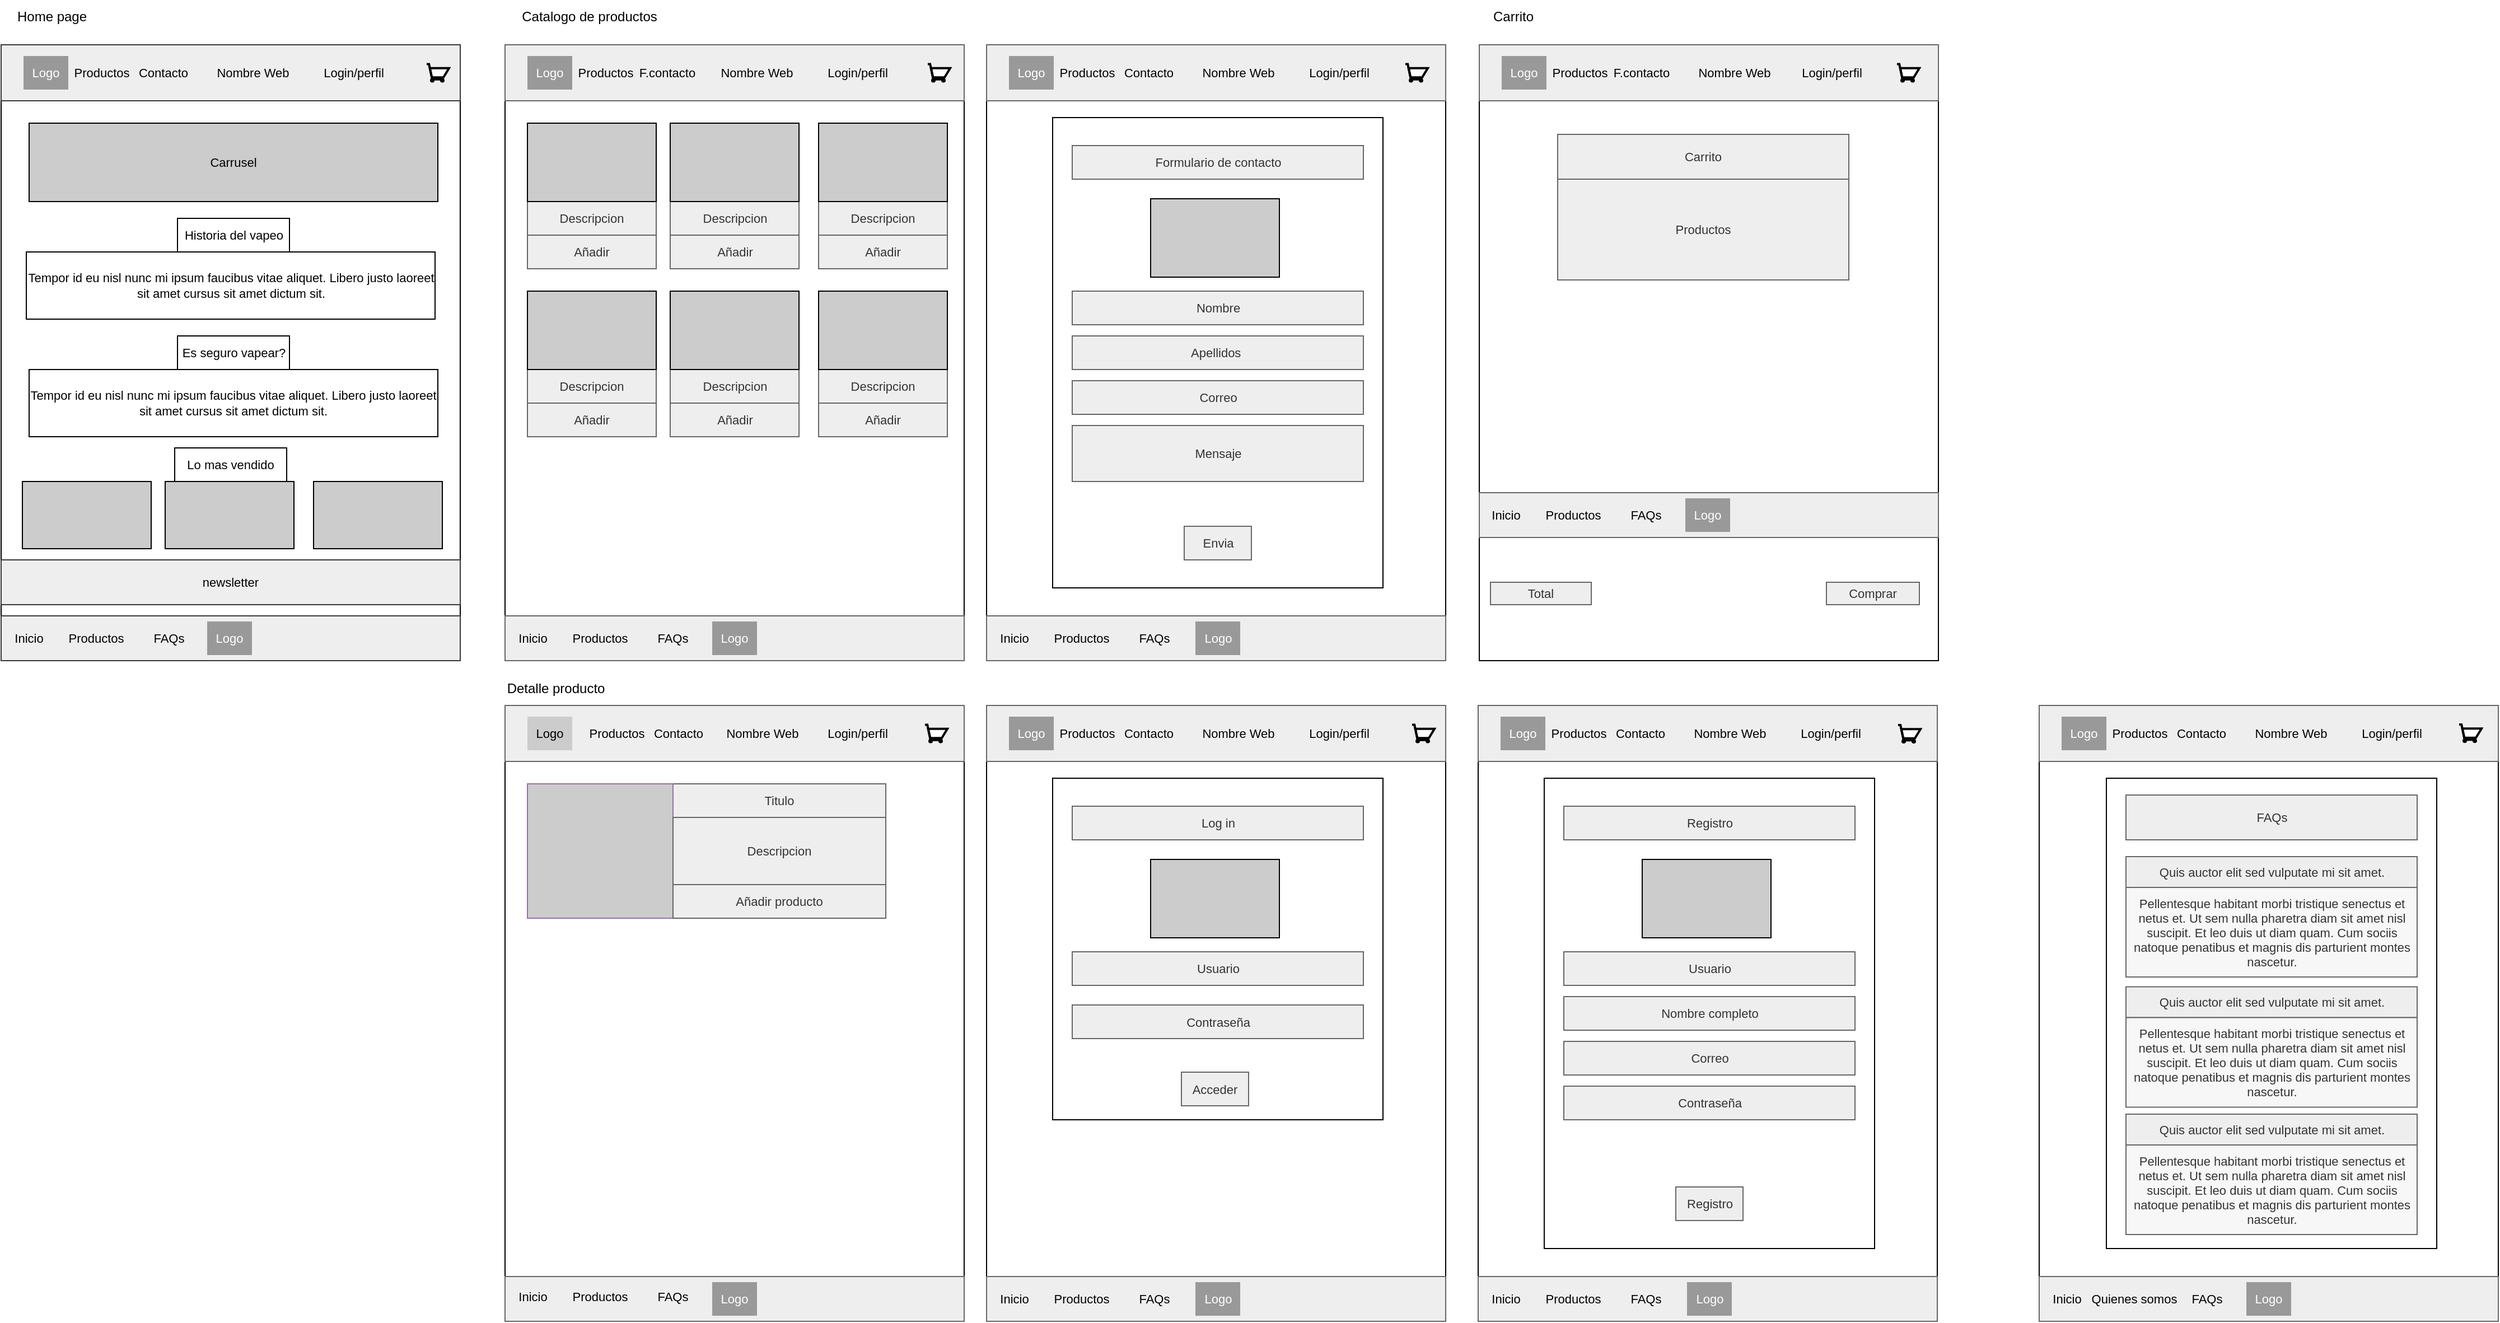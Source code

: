 <mxfile version="15.8.4" type="device"><diagram id="sOap7-CAA7cFlgT-Kfed" name="Página-1"><mxGraphModel dx="868" dy="593" grid="1" gridSize="10" guides="1" tooltips="1" connect="1" arrows="1" fold="1" page="1" pageScale="1" pageWidth="827" pageHeight="1169" math="0" shadow="0"><root><mxCell id="0"/><mxCell id="1" parent="0"/><mxCell id="48vfc-zhexzC5n2cMYfq-22" value="" style="rounded=0;whiteSpace=wrap;html=1;movable=0;resizable=0;rotatable=0;deletable=0;editable=0;connectable=0;" parent="1" vertex="1"><mxGeometry x="40" y="240" width="410" height="550" as="geometry"/></mxCell><mxCell id="48vfc-zhexzC5n2cMYfq-23" value="" style="rounded=0;whiteSpace=wrap;html=1;movable=1;resizable=1;rotatable=1;deletable=1;editable=1;connectable=1;fillColor=#eeeeee;strokeColor=#36393d;" parent="1" vertex="1"><mxGeometry x="40" y="240" width="410" height="50" as="geometry"/></mxCell><mxCell id="48vfc-zhexzC5n2cMYfq-24" value="" style="rounded=0;whiteSpace=wrap;html=1;movable=1;resizable=1;rotatable=1;deletable=1;editable=1;connectable=1;fillColor=#eeeeee;strokeColor=#36393d;" parent="1" vertex="1"><mxGeometry x="40" y="750" width="410" height="40" as="geometry"/></mxCell><mxCell id="48vfc-zhexzC5n2cMYfq-25" value="Logo" style="text;html=1;strokeColor=none;fillColor=#999999;align=center;verticalAlign=middle;whiteSpace=wrap;rounded=0;fontSize=11;movable=1;resizable=1;rotatable=1;deletable=1;editable=1;connectable=1;fillStyle=auto;fontColor=#FFFFFF;" parent="1" vertex="1"><mxGeometry x="60" y="250" width="40" height="30" as="geometry"/></mxCell><mxCell id="48vfc-zhexzC5n2cMYfq-27" value="Login/perfil" style="text;html=1;strokeColor=none;fillColor=none;align=center;verticalAlign=middle;whiteSpace=wrap;rounded=0;fontSize=11;movable=1;resizable=1;rotatable=1;deletable=1;editable=1;connectable=1;" parent="1" vertex="1"><mxGeometry x="320" y="255" width="70" height="20" as="geometry"/></mxCell><mxCell id="48vfc-zhexzC5n2cMYfq-28" value="Productos" style="text;html=1;strokeColor=none;fillColor=none;align=center;verticalAlign=middle;whiteSpace=wrap;rounded=0;fontSize=11;movable=1;resizable=1;rotatable=1;deletable=1;editable=1;connectable=1;" parent="1" vertex="1"><mxGeometry x="100" y="250" width="60" height="30" as="geometry"/></mxCell><mxCell id="48vfc-zhexzC5n2cMYfq-29" value="Inicio" style="text;html=1;strokeColor=none;fillColor=none;align=center;verticalAlign=middle;whiteSpace=wrap;rounded=0;fontSize=11;movable=1;resizable=1;rotatable=1;deletable=1;editable=1;connectable=1;" parent="1" vertex="1"><mxGeometry x="50" y="755" width="30" height="30" as="geometry"/></mxCell><mxCell id="48vfc-zhexzC5n2cMYfq-31" value="Contacto" style="text;html=1;strokeColor=none;fillColor=none;align=center;verticalAlign=middle;whiteSpace=wrap;rounded=0;fontSize=11;movable=1;resizable=1;rotatable=1;deletable=1;editable=1;connectable=1;" parent="1" vertex="1"><mxGeometry x="130" y="250" width="110" height="30" as="geometry"/></mxCell><mxCell id="48vfc-zhexzC5n2cMYfq-34" value="Carrusel " style="rounded=0;whiteSpace=wrap;html=1;fontSize=11;movable=1;resizable=1;rotatable=1;deletable=1;editable=1;connectable=1;fillStyle=auto;fillColor=#CCCCCC;gradientColor=none;strokeColor=default;" parent="1" vertex="1"><mxGeometry x="65" y="310" width="365" height="70" as="geometry"/></mxCell><mxCell id="48vfc-zhexzC5n2cMYfq-35" value="Historia del vapeo" style="rounded=0;whiteSpace=wrap;html=1;fontSize=11;movable=1;resizable=1;rotatable=1;deletable=1;editable=1;connectable=1;" parent="1" vertex="1"><mxGeometry x="197.5" y="395" width="100" height="30" as="geometry"/></mxCell><mxCell id="48vfc-zhexzC5n2cMYfq-36" value="Tempor id eu nisl nunc mi ipsum faucibus vitae aliquet. Libero justo laoreet sit amet cursus sit amet dictum sit." style="rounded=0;whiteSpace=wrap;html=1;fontSize=11;movable=1;resizable=1;rotatable=1;deletable=1;editable=1;connectable=1;fillStyle=auto;" parent="1" vertex="1"><mxGeometry x="62.5" y="425" width="365" height="60" as="geometry"/></mxCell><mxCell id="48vfc-zhexzC5n2cMYfq-37" value="newsletter" style="rounded=0;whiteSpace=wrap;html=1;fontSize=11;movable=1;resizable=1;rotatable=1;deletable=1;editable=1;connectable=1;fillColor=#eeeeee;strokeColor=#36393d;" parent="1" vertex="1"><mxGeometry x="40" y="700" width="410" height="40" as="geometry"/></mxCell><mxCell id="48vfc-zhexzC5n2cMYfq-40" value="" style="rounded=0;whiteSpace=wrap;html=1;movable=1;resizable=1;rotatable=1;deletable=1;editable=1;connectable=1;" parent="1" vertex="1"><mxGeometry x="490" y="240" width="410" height="550" as="geometry"/></mxCell><mxCell id="48vfc-zhexzC5n2cMYfq-41" value="" style="rounded=0;whiteSpace=wrap;html=1;movable=1;resizable=1;rotatable=1;deletable=1;editable=1;connectable=1;fillColor=#EEEEEE;fontColor=#333333;strokeColor=#666666;" parent="1" vertex="1"><mxGeometry x="490" y="240" width="410" height="50" as="geometry"/></mxCell><mxCell id="48vfc-zhexzC5n2cMYfq-42" value="" style="rounded=0;whiteSpace=wrap;html=1;movable=1;resizable=1;rotatable=1;deletable=1;editable=1;connectable=1;fillColor=#EEEEEE;fontColor=#333333;strokeColor=#666666;" parent="1" vertex="1"><mxGeometry x="490" y="750" width="410" height="40" as="geometry"/></mxCell><mxCell id="48vfc-zhexzC5n2cMYfq-45" value="Login/perfil" style="text;html=1;strokeColor=none;fillColor=none;align=center;verticalAlign=middle;whiteSpace=wrap;rounded=0;fontSize=11;movable=1;resizable=1;rotatable=1;deletable=1;editable=1;connectable=1;" parent="1" vertex="1"><mxGeometry x="770" y="255" width="70" height="20" as="geometry"/></mxCell><mxCell id="48vfc-zhexzC5n2cMYfq-46" value="Productos" style="text;html=1;strokeColor=none;fillColor=none;align=center;verticalAlign=middle;whiteSpace=wrap;rounded=0;fontSize=11;movable=1;resizable=1;rotatable=1;deletable=1;editable=1;connectable=1;" parent="1" vertex="1"><mxGeometry x="550" y="250" width="60" height="30" as="geometry"/></mxCell><mxCell id="48vfc-zhexzC5n2cMYfq-49" value="F.contacto" style="text;html=1;strokeColor=none;fillColor=none;align=center;verticalAlign=middle;whiteSpace=wrap;rounded=0;fontSize=11;movable=1;resizable=1;rotatable=1;deletable=1;editable=1;connectable=1;" parent="1" vertex="1"><mxGeometry x="580" y="250" width="110" height="30" as="geometry"/></mxCell><mxCell id="48vfc-zhexzC5n2cMYfq-54" value="Descripcion" style="rounded=0;whiteSpace=wrap;html=1;fontSize=11;movable=1;resizable=1;rotatable=1;deletable=1;editable=1;connectable=1;fillColor=#EEEEEE;strokeColor=#666666;fontColor=#333333;" parent="1" vertex="1"><mxGeometry x="510" y="380" width="115" height="30" as="geometry"/></mxCell><mxCell id="48vfc-zhexzC5n2cMYfq-57" value="" style="rounded=0;whiteSpace=wrap;html=1;fontSize=11;movable=1;resizable=1;rotatable=1;deletable=1;editable=1;connectable=1;fillStyle=auto;fillColor=#CCCCCC;" parent="1" vertex="1"><mxGeometry x="510" y="310" width="115" height="70" as="geometry"/></mxCell><mxCell id="48vfc-zhexzC5n2cMYfq-58" value="Añadir" style="rounded=0;whiteSpace=wrap;html=1;fontSize=11;movable=1;resizable=1;rotatable=1;deletable=1;editable=1;connectable=1;fillColor=#EEEEEE;fontColor=#333333;strokeColor=#666666;" parent="1" vertex="1"><mxGeometry x="510" y="410" width="115" height="30" as="geometry"/></mxCell><mxCell id="48vfc-zhexzC5n2cMYfq-59" value="Descripcion" style="rounded=0;whiteSpace=wrap;html=1;fontSize=11;movable=1;resizable=1;rotatable=1;deletable=1;editable=1;connectable=1;fillColor=#EEEEEE;fontColor=#333333;strokeColor=#666666;" parent="1" vertex="1"><mxGeometry x="637.5" y="380" width="115" height="30" as="geometry"/></mxCell><mxCell id="48vfc-zhexzC5n2cMYfq-60" value="" style="rounded=0;whiteSpace=wrap;html=1;fontSize=11;movable=1;resizable=1;rotatable=1;deletable=1;editable=1;connectable=1;fillColor=#CCCCCC;fillStyle=auto;" parent="1" vertex="1"><mxGeometry x="637.5" y="310" width="115" height="70" as="geometry"/></mxCell><mxCell id="48vfc-zhexzC5n2cMYfq-61" value="Añadir" style="rounded=0;whiteSpace=wrap;html=1;fontSize=11;movable=1;resizable=1;rotatable=1;deletable=1;editable=1;connectable=1;fillColor=#EEEEEE;fontColor=#333333;strokeColor=#666666;" parent="1" vertex="1"><mxGeometry x="637.5" y="410" width="115" height="30" as="geometry"/></mxCell><mxCell id="48vfc-zhexzC5n2cMYfq-62" value="Descripcion" style="rounded=0;whiteSpace=wrap;html=1;fontSize=11;movable=1;resizable=1;rotatable=1;deletable=1;editable=1;connectable=1;fillColor=#EEEEEE;fontColor=#333333;strokeColor=#666666;" parent="1" vertex="1"><mxGeometry x="770" y="380" width="115" height="30" as="geometry"/></mxCell><mxCell id="48vfc-zhexzC5n2cMYfq-63" value="" style="rounded=0;whiteSpace=wrap;html=1;fontSize=11;movable=1;resizable=1;rotatable=1;deletable=1;editable=1;connectable=1;fillStyle=auto;fillColor=#CCCCCC;" parent="1" vertex="1"><mxGeometry x="770" y="310" width="115" height="70" as="geometry"/></mxCell><mxCell id="48vfc-zhexzC5n2cMYfq-64" value="Añadir" style="rounded=0;whiteSpace=wrap;html=1;fontSize=11;movable=1;resizable=1;rotatable=1;deletable=1;editable=1;connectable=1;fillColor=#EEEEEE;fontColor=#333333;strokeColor=#666666;" parent="1" vertex="1"><mxGeometry x="770" y="410" width="115" height="30" as="geometry"/></mxCell><mxCell id="48vfc-zhexzC5n2cMYfq-65" value="Descripcion" style="rounded=0;whiteSpace=wrap;html=1;fontSize=11;movable=1;resizable=1;rotatable=1;deletable=1;editable=1;connectable=1;fillColor=#EEEEEE;fontColor=#333333;strokeColor=#666666;" parent="1" vertex="1"><mxGeometry x="510" y="530" width="115" height="30" as="geometry"/></mxCell><mxCell id="48vfc-zhexzC5n2cMYfq-66" value="" style="rounded=0;whiteSpace=wrap;html=1;fontSize=11;movable=1;resizable=1;rotatable=1;deletable=1;editable=1;connectable=1;fillStyle=auto;fillColor=#CCCCCC;" parent="1" vertex="1"><mxGeometry x="510" y="460" width="115" height="70" as="geometry"/></mxCell><mxCell id="48vfc-zhexzC5n2cMYfq-67" value="Añadir" style="rounded=0;whiteSpace=wrap;html=1;fontSize=11;movable=1;resizable=1;rotatable=1;deletable=1;editable=1;connectable=1;fillColor=#EEEEEE;fontColor=#333333;strokeColor=#666666;" parent="1" vertex="1"><mxGeometry x="510" y="560" width="115" height="30" as="geometry"/></mxCell><mxCell id="48vfc-zhexzC5n2cMYfq-68" value="Descripcion" style="rounded=0;whiteSpace=wrap;html=1;fontSize=11;movable=1;resizable=1;rotatable=1;deletable=1;editable=1;connectable=1;fillColor=#EEEEEE;fontColor=#333333;strokeColor=#666666;" parent="1" vertex="1"><mxGeometry x="637.5" y="530" width="115" height="30" as="geometry"/></mxCell><mxCell id="48vfc-zhexzC5n2cMYfq-69" value="" style="rounded=0;whiteSpace=wrap;html=1;fontSize=11;movable=1;resizable=1;rotatable=1;deletable=1;editable=1;connectable=1;fillStyle=auto;fillColor=#CCCCCC;" parent="1" vertex="1"><mxGeometry x="637.5" y="460" width="115" height="70" as="geometry"/></mxCell><mxCell id="48vfc-zhexzC5n2cMYfq-70" value="Añadir" style="rounded=0;whiteSpace=wrap;html=1;fontSize=11;movable=1;resizable=1;rotatable=1;deletable=1;editable=1;connectable=1;fillColor=#EEEEEE;fontColor=#333333;strokeColor=#666666;" parent="1" vertex="1"><mxGeometry x="637.5" y="560" width="115" height="30" as="geometry"/></mxCell><mxCell id="48vfc-zhexzC5n2cMYfq-71" value="Descripcion" style="rounded=0;whiteSpace=wrap;html=1;fontSize=11;movable=1;resizable=1;rotatable=1;deletable=1;editable=1;connectable=1;fillColor=#EEEEEE;fontColor=#333333;strokeColor=#666666;" parent="1" vertex="1"><mxGeometry x="770" y="530" width="115" height="30" as="geometry"/></mxCell><mxCell id="48vfc-zhexzC5n2cMYfq-72" value="" style="rounded=0;whiteSpace=wrap;html=1;fontSize=11;movable=1;resizable=1;rotatable=1;deletable=1;editable=1;connectable=1;fillColor=#CCCCCC;fillStyle=auto;" parent="1" vertex="1"><mxGeometry x="770" y="460" width="115" height="70" as="geometry"/></mxCell><mxCell id="48vfc-zhexzC5n2cMYfq-73" value="Añadir" style="rounded=0;whiteSpace=wrap;html=1;fontSize=11;movable=1;resizable=1;rotatable=1;deletable=1;editable=1;connectable=1;fillColor=#EEEEEE;fontColor=#333333;strokeColor=#666666;" parent="1" vertex="1"><mxGeometry x="770" y="560" width="115" height="30" as="geometry"/></mxCell><mxCell id="48vfc-zhexzC5n2cMYfq-74" value="" style="rounded=0;whiteSpace=wrap;html=1;movable=1;resizable=1;rotatable=1;deletable=1;editable=1;connectable=1;" parent="1" vertex="1"><mxGeometry x="490" y="830" width="410" height="550" as="geometry"/></mxCell><mxCell id="48vfc-zhexzC5n2cMYfq-75" value="" style="rounded=0;whiteSpace=wrap;html=1;movable=1;resizable=1;rotatable=1;deletable=1;editable=1;connectable=1;fillColor=#EEEEEE;fontColor=#333333;strokeColor=#666666;" parent="1" vertex="1"><mxGeometry x="490" y="830" width="410" height="50" as="geometry"/></mxCell><mxCell id="48vfc-zhexzC5n2cMYfq-79" value="Login/perfil" style="text;html=1;strokeColor=none;fillColor=none;align=center;verticalAlign=middle;whiteSpace=wrap;rounded=0;fontSize=11;movable=1;resizable=1;rotatable=1;deletable=1;editable=1;connectable=1;" parent="1" vertex="1"><mxGeometry x="770" y="845" width="70" height="20" as="geometry"/></mxCell><mxCell id="48vfc-zhexzC5n2cMYfq-80" value="Productos" style="text;html=1;strokeColor=none;fillColor=none;align=center;verticalAlign=middle;whiteSpace=wrap;rounded=0;fontSize=11;movable=1;resizable=1;rotatable=1;deletable=1;editable=1;connectable=1;" parent="1" vertex="1"><mxGeometry x="560" y="840" width="60" height="30" as="geometry"/></mxCell><mxCell id="48vfc-zhexzC5n2cMYfq-83" value="Contacto" style="text;html=1;strokeColor=none;fillColor=none;align=center;verticalAlign=middle;whiteSpace=wrap;rounded=0;fontSize=11;movable=1;resizable=1;rotatable=1;deletable=1;editable=1;connectable=1;" parent="1" vertex="1"><mxGeometry x="590" y="840" width="110" height="30" as="geometry"/></mxCell><mxCell id="48vfc-zhexzC5n2cMYfq-85" value="Titulo" style="rounded=0;whiteSpace=wrap;html=1;fontSize=11;movable=1;resizable=1;rotatable=1;deletable=1;editable=1;connectable=1;fillColor=#EEEEEE;fontColor=#333333;strokeColor=#666666;" parent="1" vertex="1"><mxGeometry x="640" y="900" width="190" height="30" as="geometry"/></mxCell><mxCell id="48vfc-zhexzC5n2cMYfq-86" value="" style="rounded=0;whiteSpace=wrap;html=1;fontSize=11;movable=1;resizable=1;rotatable=1;deletable=1;editable=1;connectable=1;fillStyle=auto;fillColor=#ccc;strokeColor=#9673a6;gradientColor=none;" parent="1" vertex="1"><mxGeometry x="510" y="900" width="130" height="120" as="geometry"/></mxCell><mxCell id="48vfc-zhexzC5n2cMYfq-87" value="Descripcion" style="rounded=0;whiteSpace=wrap;html=1;fontSize=11;movable=1;resizable=1;rotatable=1;deletable=1;editable=1;connectable=1;fillColor=#EEEEEE;fontColor=#333333;strokeColor=#666666;" parent="1" vertex="1"><mxGeometry x="640" y="930" width="190" height="60" as="geometry"/></mxCell><mxCell id="48vfc-zhexzC5n2cMYfq-103" value="Añadir producto" style="rounded=0;whiteSpace=wrap;html=1;fontSize=11;movable=1;resizable=1;rotatable=1;deletable=1;editable=1;connectable=1;fillColor=#EEEEEE;fontColor=#333333;strokeColor=#666666;" parent="1" vertex="1"><mxGeometry x="640" y="990" width="190" height="30" as="geometry"/></mxCell><mxCell id="48vfc-zhexzC5n2cMYfq-106" value="Logo" style="text;html=1;strokeColor=none;fillColor=#ccc;align=center;verticalAlign=middle;whiteSpace=wrap;rounded=0;fontSize=11;movable=1;resizable=1;rotatable=1;deletable=1;editable=1;connectable=1;fillStyle=auto;" parent="1" vertex="1"><mxGeometry x="510" y="840" width="40" height="30" as="geometry"/></mxCell><mxCell id="48vfc-zhexzC5n2cMYfq-164" value="" style="rounded=0;whiteSpace=wrap;html=1;movable=1;resizable=1;rotatable=1;deletable=1;editable=1;connectable=1;" parent="1" vertex="1"><mxGeometry x="920" y="240" width="410" height="550" as="geometry"/></mxCell><mxCell id="48vfc-zhexzC5n2cMYfq-165" value="" style="rounded=0;whiteSpace=wrap;html=1;movable=1;resizable=1;rotatable=1;deletable=1;editable=1;connectable=1;fillColor=#EEEEEE;fontColor=#333333;strokeColor=#666666;" parent="1" vertex="1"><mxGeometry x="920" y="240" width="410" height="50" as="geometry"/></mxCell><mxCell id="48vfc-zhexzC5n2cMYfq-166" value="" style="rounded=0;whiteSpace=wrap;html=1;movable=1;resizable=1;rotatable=1;deletable=1;editable=1;connectable=1;fillColor=#EEEEEE;fontColor=#333333;strokeColor=#666666;" parent="1" vertex="1"><mxGeometry x="920" y="750" width="410" height="40" as="geometry"/></mxCell><mxCell id="48vfc-zhexzC5n2cMYfq-168" value="Login/perfil" style="text;html=1;strokeColor=none;fillColor=none;align=center;verticalAlign=middle;whiteSpace=wrap;rounded=0;fontSize=11;movable=1;resizable=1;rotatable=1;deletable=1;editable=1;connectable=1;" parent="1" vertex="1"><mxGeometry x="1200" y="255" width="70" height="20" as="geometry"/></mxCell><mxCell id="48vfc-zhexzC5n2cMYfq-169" value="Productos" style="text;html=1;strokeColor=none;fillColor=none;align=center;verticalAlign=middle;whiteSpace=wrap;rounded=0;fontSize=11;movable=1;resizable=1;rotatable=1;deletable=1;editable=1;connectable=1;" parent="1" vertex="1"><mxGeometry x="980" y="250" width="60" height="30" as="geometry"/></mxCell><mxCell id="48vfc-zhexzC5n2cMYfq-172" value="Contacto" style="text;html=1;strokeColor=none;fillColor=none;align=center;verticalAlign=middle;whiteSpace=wrap;rounded=0;fontSize=11;movable=1;resizable=1;rotatable=1;deletable=1;editable=1;connectable=1;" parent="1" vertex="1"><mxGeometry x="1010" y="250" width="110" height="30" as="geometry"/></mxCell><mxCell id="48vfc-zhexzC5n2cMYfq-217" value="" style="rounded=0;whiteSpace=wrap;html=1;movable=1;resizable=1;rotatable=1;deletable=1;editable=1;connectable=1;" parent="1" vertex="1"><mxGeometry x="1360" y="240" width="410" height="550" as="geometry"/></mxCell><mxCell id="48vfc-zhexzC5n2cMYfq-218" value="" style="rounded=0;whiteSpace=wrap;html=1;movable=1;resizable=1;rotatable=1;deletable=1;editable=1;connectable=1;fillColor=#EEEEEE;fontColor=#333333;strokeColor=#666666;" parent="1" vertex="1"><mxGeometry x="1360" y="240" width="410" height="50" as="geometry"/></mxCell><mxCell id="48vfc-zhexzC5n2cMYfq-219" value="" style="rounded=0;whiteSpace=wrap;html=1;movable=1;resizable=1;rotatable=1;deletable=1;editable=1;connectable=1;fillColor=#EEEEEE;fontColor=#333333;strokeColor=#666666;" parent="1" vertex="1"><mxGeometry x="1360" y="640" width="410" height="40" as="geometry"/></mxCell><mxCell id="48vfc-zhexzC5n2cMYfq-221" value="Login/perfil" style="text;html=1;strokeColor=none;fillColor=none;align=center;verticalAlign=middle;whiteSpace=wrap;rounded=0;fontSize=11;movable=1;resizable=1;rotatable=1;deletable=1;editable=1;connectable=1;" parent="1" vertex="1"><mxGeometry x="1640" y="255" width="70" height="20" as="geometry"/></mxCell><mxCell id="48vfc-zhexzC5n2cMYfq-222" value="Productos" style="text;html=1;strokeColor=none;fillColor=none;align=center;verticalAlign=middle;whiteSpace=wrap;rounded=0;fontSize=11;movable=1;resizable=1;rotatable=1;deletable=1;editable=1;connectable=1;" parent="1" vertex="1"><mxGeometry x="1420" y="250" width="60" height="30" as="geometry"/></mxCell><mxCell id="48vfc-zhexzC5n2cMYfq-225" value="F.contacto" style="text;html=1;strokeColor=none;fillColor=none;align=center;verticalAlign=middle;whiteSpace=wrap;rounded=0;fontSize=11;movable=1;resizable=1;rotatable=1;deletable=1;editable=1;connectable=1;" parent="1" vertex="1"><mxGeometry x="1450" y="250" width="110" height="30" as="geometry"/></mxCell><mxCell id="48vfc-zhexzC5n2cMYfq-227" value="Carrito" style="rounded=0;whiteSpace=wrap;html=1;fontSize=11;movable=1;resizable=1;rotatable=1;deletable=1;editable=1;connectable=1;fillColor=#EEEEEE;fontColor=#333333;strokeColor=#666666;" parent="1" vertex="1"><mxGeometry x="1430" y="320" width="260" height="40" as="geometry"/></mxCell><mxCell id="48vfc-zhexzC5n2cMYfq-230" value="Productos" style="rounded=0;whiteSpace=wrap;html=1;fontSize=11;movable=1;resizable=1;rotatable=1;deletable=1;editable=1;connectable=1;fillColor=#EEEEEE;fontColor=#333333;strokeColor=#666666;" parent="1" vertex="1"><mxGeometry x="1430" y="360" width="260" height="90" as="geometry"/></mxCell><mxCell id="48vfc-zhexzC5n2cMYfq-234" value="Total" style="rounded=0;whiteSpace=wrap;html=1;fontSize=11;movable=1;resizable=1;rotatable=1;deletable=1;editable=1;connectable=1;fillColor=#EEEEEE;fontColor=#333333;strokeColor=#666666;" parent="1" vertex="1"><mxGeometry x="1370" y="720" width="90" height="20" as="geometry"/></mxCell><mxCell id="48vfc-zhexzC5n2cMYfq-235" value="Comprar" style="rounded=0;whiteSpace=wrap;html=1;fontSize=11;movable=1;resizable=1;rotatable=1;deletable=1;editable=1;connectable=1;fillColor=#EEEEEE;fontColor=#333333;strokeColor=#666666;" parent="1" vertex="1"><mxGeometry x="1670" y="720" width="83" height="20" as="geometry"/></mxCell><mxCell id="tP9GH4cCVPRtAD1a1hTU-1" value="Logo" style="text;html=1;strokeColor=none;fillColor=#999999;align=center;verticalAlign=middle;whiteSpace=wrap;rounded=0;fontSize=11;movable=1;resizable=1;rotatable=1;deletable=1;editable=1;connectable=1;fillStyle=auto;fontColor=#FFFFFF;" parent="1" vertex="1"><mxGeometry x="510" y="250" width="40" height="30" as="geometry"/></mxCell><mxCell id="tP9GH4cCVPRtAD1a1hTU-3" value="Logo" style="text;html=1;strokeColor=none;fillColor=#999999;align=center;verticalAlign=middle;whiteSpace=wrap;rounded=0;fontSize=11;movable=1;resizable=1;rotatable=1;deletable=1;editable=1;connectable=1;fillStyle=auto;fontColor=#FFFFFF;" parent="1" vertex="1"><mxGeometry x="940" y="250" width="40" height="30" as="geometry"/></mxCell><mxCell id="_nc3Xu49MOgbjzaSqXsb-2" value="Nombre Web" style="text;html=1;strokeColor=none;fillColor=none;align=center;verticalAlign=middle;whiteSpace=wrap;rounded=0;fontSize=11;movable=1;resizable=1;rotatable=1;deletable=1;editable=1;connectable=1;" parent="1" vertex="1"><mxGeometry x="665" y="840" width="110" height="30" as="geometry"/></mxCell><mxCell id="_nc3Xu49MOgbjzaSqXsb-3" value="Nombre Web" style="text;html=1;strokeColor=none;fillColor=none;align=center;verticalAlign=middle;whiteSpace=wrap;rounded=0;fontSize=11;movable=1;resizable=1;rotatable=1;deletable=1;editable=1;connectable=1;" parent="1" vertex="1"><mxGeometry x="660" y="250" width="110" height="30" as="geometry"/></mxCell><mxCell id="_nc3Xu49MOgbjzaSqXsb-4" value="Nombre Web" style="text;html=1;strokeColor=none;fillColor=none;align=center;verticalAlign=middle;whiteSpace=wrap;rounded=0;fontSize=11;movable=1;resizable=1;rotatable=1;deletable=1;editable=1;connectable=1;" parent="1" vertex="1"><mxGeometry x="210" y="250" width="110" height="30" as="geometry"/></mxCell><mxCell id="_nc3Xu49MOgbjzaSqXsb-5" value="Home page" style="text;html=1;align=center;verticalAlign=middle;resizable=0;points=[];autosize=1;strokeColor=none;fillColor=none;" parent="1" vertex="1"><mxGeometry x="40" y="200" width="90" height="30" as="geometry"/></mxCell><mxCell id="tP9GH4cCVPRtAD1a1hTU-7" value="Logo" style="text;html=1;strokeColor=none;fillColor=#999999;align=center;verticalAlign=middle;whiteSpace=wrap;rounded=0;fontSize=11;movable=1;resizable=1;rotatable=1;deletable=1;editable=1;connectable=1;fillStyle=auto;fontColor=#FFFFFF;" parent="1" vertex="1"><mxGeometry x="1380" y="250" width="40" height="30" as="geometry"/></mxCell><mxCell id="_nc3Xu49MOgbjzaSqXsb-6" value="Catalogo de productos" style="text;html=1;align=center;verticalAlign=middle;resizable=0;points=[];autosize=1;strokeColor=none;fillColor=none;" parent="1" vertex="1"><mxGeometry x="490" y="200" width="150" height="30" as="geometry"/></mxCell><mxCell id="_nc3Xu49MOgbjzaSqXsb-7" value="Detalle producto" style="text;html=1;align=center;verticalAlign=middle;resizable=0;points=[];autosize=1;strokeColor=none;fillColor=none;" parent="1" vertex="1"><mxGeometry x="480" y="800" width="110" height="30" as="geometry"/></mxCell><mxCell id="_nc3Xu49MOgbjzaSqXsb-10" value="Nombre Web" style="text;html=1;strokeColor=none;fillColor=none;align=center;verticalAlign=middle;whiteSpace=wrap;rounded=0;fontSize=11;movable=1;resizable=1;rotatable=1;deletable=1;editable=1;connectable=1;" parent="1" vertex="1"><mxGeometry x="1090" y="250" width="110" height="30" as="geometry"/></mxCell><mxCell id="_nc3Xu49MOgbjzaSqXsb-11" value="Es seguro vapear?" style="rounded=0;whiteSpace=wrap;html=1;fontSize=11;movable=1;resizable=1;rotatable=1;deletable=1;editable=1;connectable=1;" parent="1" vertex="1"><mxGeometry x="197.5" y="500" width="100" height="30" as="geometry"/></mxCell><mxCell id="_nc3Xu49MOgbjzaSqXsb-12" value="Tempor id eu nisl nunc mi ipsum faucibus vitae aliquet. Libero justo laoreet sit amet cursus sit amet dictum sit." style="rounded=0;whiteSpace=wrap;html=1;fontSize=11;movable=1;resizable=1;rotatable=1;deletable=1;editable=1;connectable=1;fillStyle=auto;" parent="1" vertex="1"><mxGeometry x="65" y="530" width="365" height="60" as="geometry"/></mxCell><mxCell id="_nc3Xu49MOgbjzaSqXsb-15" value="Lo mas vendido" style="rounded=0;whiteSpace=wrap;html=1;fontSize=11;movable=1;resizable=1;rotatable=1;deletable=1;editable=1;connectable=1;" parent="1" vertex="1"><mxGeometry x="195" y="600" width="100" height="30" as="geometry"/></mxCell><mxCell id="_nc3Xu49MOgbjzaSqXsb-16" value="" style="rounded=0;whiteSpace=wrap;html=1;fontSize=11;movable=1;resizable=1;rotatable=1;deletable=1;editable=1;connectable=1;fillStyle=auto;fillColor=#CCCCCC;" parent="1" vertex="1"><mxGeometry x="59" y="630" width="115" height="60" as="geometry"/></mxCell><mxCell id="_nc3Xu49MOgbjzaSqXsb-17" value="" style="rounded=0;whiteSpace=wrap;html=1;fontSize=11;movable=1;resizable=1;rotatable=1;deletable=1;editable=1;connectable=1;fillStyle=auto;fillColor=#CCCCCC;" parent="1" vertex="1"><mxGeometry x="186.5" y="630" width="115" height="60" as="geometry"/></mxCell><mxCell id="_nc3Xu49MOgbjzaSqXsb-18" value="" style="rounded=0;whiteSpace=wrap;html=1;fontSize=11;movable=1;resizable=1;rotatable=1;deletable=1;editable=1;connectable=1;fillColor=#CCCCCC;fillStyle=auto;" parent="1" vertex="1"><mxGeometry x="319" y="630" width="115" height="60" as="geometry"/></mxCell><mxCell id="_nc3Xu49MOgbjzaSqXsb-19" value="Carrito" style="text;html=1;align=center;verticalAlign=middle;resizable=0;points=[];autosize=1;strokeColor=none;fillColor=none;" parent="1" vertex="1"><mxGeometry x="1360" y="200" width="60" height="30" as="geometry"/></mxCell><mxCell id="uwcubJQ_RSjVsRlsQVgt-1" value="" style="rounded=0;whiteSpace=wrap;html=1;movable=1;resizable=1;rotatable=1;deletable=1;editable=1;connectable=1;" parent="1" vertex="1"><mxGeometry x="979" y="305" width="295" height="420" as="geometry"/></mxCell><mxCell id="48vfc-zhexzC5n2cMYfq-184" value="" style="rounded=0;whiteSpace=wrap;html=1;fontSize=11;movable=1;resizable=1;rotatable=1;deletable=1;editable=1;connectable=1;fillStyle=auto;fillColor=#CCCCCC;" parent="1" vertex="1"><mxGeometry x="1066.5" y="377.5" width="115" height="70" as="geometry"/></mxCell><mxCell id="_nc3Xu49MOgbjzaSqXsb-21" value="Nombre" style="rounded=0;whiteSpace=wrap;html=1;fontSize=11;movable=1;resizable=1;rotatable=1;deletable=1;editable=1;connectable=1;fillColor=#EEEEEE;fontColor=#333333;strokeColor=#666666;" parent="1" vertex="1"><mxGeometry x="996.5" y="460" width="260" height="30" as="geometry"/></mxCell><mxCell id="_nc3Xu49MOgbjzaSqXsb-22" value="Apellidos&lt;span style=&quot;white-space: pre;&quot;&gt;&#9;&lt;/span&gt;" style="rounded=0;whiteSpace=wrap;html=1;fontSize=11;movable=1;resizable=1;rotatable=1;deletable=1;editable=1;connectable=1;fillColor=#EEEEEE;fontColor=#333333;strokeColor=#666666;" parent="1" vertex="1"><mxGeometry x="996.5" y="500" width="260" height="30" as="geometry"/></mxCell><mxCell id="_nc3Xu49MOgbjzaSqXsb-23" value="Correo" style="rounded=0;whiteSpace=wrap;html=1;fontSize=11;movable=1;resizable=1;rotatable=1;deletable=1;editable=1;connectable=1;fillColor=#EEEEEE;fontColor=#333333;strokeColor=#666666;" parent="1" vertex="1"><mxGeometry x="996.5" y="540" width="260" height="30" as="geometry"/></mxCell><mxCell id="_nc3Xu49MOgbjzaSqXsb-24" value="Mensaje" style="rounded=0;whiteSpace=wrap;html=1;fontSize=11;movable=1;resizable=1;rotatable=1;deletable=1;editable=1;connectable=1;fillColor=#EEEEEE;fontColor=#333333;strokeColor=#666666;" parent="1" vertex="1"><mxGeometry x="996.5" y="580" width="260" height="50" as="geometry"/></mxCell><mxCell id="_nc3Xu49MOgbjzaSqXsb-25" value="Envia" style="rounded=0;whiteSpace=wrap;html=1;fontSize=11;movable=1;resizable=1;rotatable=1;deletable=1;editable=1;connectable=1;fillColor=#EEEEEE;fontColor=#333333;strokeColor=#666666;" parent="1" vertex="1"><mxGeometry x="1096.5" y="670" width="60" height="30" as="geometry"/></mxCell><mxCell id="_nc3Xu49MOgbjzaSqXsb-26" value="Formulario de contacto" style="rounded=0;whiteSpace=wrap;html=1;fontSize=11;movable=1;resizable=1;rotatable=1;deletable=1;editable=1;connectable=1;fillColor=#EEEEEE;fontColor=#333333;strokeColor=#666666;" parent="1" vertex="1"><mxGeometry x="996.5" y="330" width="260" height="30" as="geometry"/></mxCell><mxCell id="uwcubJQ_RSjVsRlsQVgt-4" value="" style="shape=image;html=1;verticalAlign=top;verticalLabelPosition=bottom;labelBackgroundColor=#ffffff;imageAspect=0;aspect=fixed;image=https://cdn4.iconfinder.com/data/icons/ionicons/512/icon-social-twitter-outline-128.png" parent="1" vertex="1"><mxGeometry x="345" y="755" width="30" height="30" as="geometry"/></mxCell><mxCell id="uwcubJQ_RSjVsRlsQVgt-6" value="" style="shape=image;html=1;verticalAlign=top;verticalLabelPosition=bottom;labelBackgroundColor=#ffffff;imageAspect=0;aspect=fixed;image=https://cdn1.iconfinder.com/data/icons/social-media-outline-6/128/SocialMedia_Instagram-Outline-128.png" parent="1" vertex="1"><mxGeometry x="380" y="752.5" width="35" height="35" as="geometry"/></mxCell><mxCell id="uwcubJQ_RSjVsRlsQVgt-3" value="" style="shape=image;html=1;verticalAlign=top;verticalLabelPosition=bottom;labelBackgroundColor=#ffffff;imageAspect=0;aspect=fixed;image=https://cdn1.iconfinder.com/data/icons/social-media-outline-6/128/SocialMedia_Facebook-Outline-128.png" parent="1" vertex="1"><mxGeometry x="415" y="755" width="30" height="30" as="geometry"/></mxCell><mxCell id="VvoMF15mmMqwyylccpN9-5" value="Logo" style="text;html=1;strokeColor=none;fillColor=#999999;align=center;verticalAlign=middle;whiteSpace=wrap;rounded=0;fontSize=11;movable=1;resizable=1;rotatable=1;deletable=1;editable=1;connectable=1;fillStyle=auto;fontColor=#FFFFFF;" parent="1" vertex="1"><mxGeometry x="224" y="755" width="40" height="30" as="geometry"/></mxCell><mxCell id="uwcubJQ_RSjVsRlsQVgt-8" value="" style="rounded=0;whiteSpace=wrap;html=1;movable=1;resizable=1;rotatable=1;deletable=1;editable=1;connectable=1;fillColor=#EEEEEE;fontColor=#333333;strokeColor=#666666;" parent="1" vertex="1"><mxGeometry x="490" y="1340" width="410" height="40" as="geometry"/></mxCell><mxCell id="VvoMF15mmMqwyylccpN9-6" value="Logo" style="text;html=1;strokeColor=none;fillColor=#999999;align=center;verticalAlign=middle;whiteSpace=wrap;rounded=0;fontSize=11;movable=1;resizable=1;rotatable=1;deletable=1;editable=1;connectable=1;fillStyle=auto;fontColor=#FFFFFF;" parent="1" vertex="1"><mxGeometry x="675" y="755" width="40" height="30" as="geometry"/></mxCell><mxCell id="uwcubJQ_RSjVsRlsQVgt-9" value="" style="shape=image;html=1;verticalAlign=top;verticalLabelPosition=bottom;labelBackgroundColor=#ffffff;imageAspect=0;aspect=fixed;image=https://cdn1.iconfinder.com/data/icons/social-media-outline-6/128/SocialMedia_Facebook-Outline-128.png" parent="1" vertex="1"><mxGeometry x="860" y="1345" width="30" height="30" as="geometry"/></mxCell><mxCell id="uwcubJQ_RSjVsRlsQVgt-10" value="" style="shape=image;html=1;verticalAlign=top;verticalLabelPosition=bottom;labelBackgroundColor=#ffffff;imageAspect=0;aspect=fixed;image=https://cdn4.iconfinder.com/data/icons/ionicons/512/icon-social-twitter-outline-128.png" parent="1" vertex="1"><mxGeometry x="790" y="1345" width="30" height="30" as="geometry"/></mxCell><mxCell id="uwcubJQ_RSjVsRlsQVgt-11" value="" style="shape=image;html=1;verticalAlign=top;verticalLabelPosition=bottom;labelBackgroundColor=#ffffff;imageAspect=0;aspect=fixed;image=https://cdn1.iconfinder.com/data/icons/social-media-outline-6/128/SocialMedia_Instagram-Outline-128.png" parent="1" vertex="1"><mxGeometry x="825" y="1342.5" width="35" height="35" as="geometry"/></mxCell><mxCell id="uwcubJQ_RSjVsRlsQVgt-12" value="" style="shape=image;html=1;verticalAlign=top;verticalLabelPosition=bottom;labelBackgroundColor=#ffffff;imageAspect=0;aspect=fixed;image=https://cdn1.iconfinder.com/data/icons/social-media-outline-6/128/SocialMedia_Facebook-Outline-128.png" parent="1" vertex="1"><mxGeometry x="862.5" y="755" width="30" height="30" as="geometry"/></mxCell><mxCell id="uwcubJQ_RSjVsRlsQVgt-13" value="" style="shape=image;html=1;verticalAlign=top;verticalLabelPosition=bottom;labelBackgroundColor=#ffffff;imageAspect=0;aspect=fixed;image=https://cdn4.iconfinder.com/data/icons/ionicons/512/icon-social-twitter-outline-128.png" parent="1" vertex="1"><mxGeometry x="792.5" y="755" width="30" height="30" as="geometry"/></mxCell><mxCell id="uwcubJQ_RSjVsRlsQVgt-14" value="" style="shape=image;html=1;verticalAlign=top;verticalLabelPosition=bottom;labelBackgroundColor=#ffffff;imageAspect=0;aspect=fixed;image=https://cdn1.iconfinder.com/data/icons/social-media-outline-6/128/SocialMedia_Instagram-Outline-128.png" parent="1" vertex="1"><mxGeometry x="827.5" y="752.5" width="35" height="35" as="geometry"/></mxCell><mxCell id="VvoMF15mmMqwyylccpN9-8" value="Logo" style="text;html=1;strokeColor=none;fillColor=#999999;align=center;verticalAlign=middle;whiteSpace=wrap;rounded=0;fontSize=11;movable=1;resizable=1;rotatable=1;deletable=1;editable=1;connectable=1;fillStyle=auto;fontColor=#FFFFFF;" parent="1" vertex="1"><mxGeometry x="1106.5" y="755" width="40" height="30" as="geometry"/></mxCell><mxCell id="uwcubJQ_RSjVsRlsQVgt-15" value="" style="shape=image;html=1;verticalAlign=top;verticalLabelPosition=bottom;labelBackgroundColor=#ffffff;imageAspect=0;aspect=fixed;image=https://cdn1.iconfinder.com/data/icons/social-media-outline-6/128/SocialMedia_Facebook-Outline-128.png" parent="1" vertex="1"><mxGeometry x="1290" y="755" width="30" height="30" as="geometry"/></mxCell><mxCell id="uwcubJQ_RSjVsRlsQVgt-16" value="" style="shape=image;html=1;verticalAlign=top;verticalLabelPosition=bottom;labelBackgroundColor=#ffffff;imageAspect=0;aspect=fixed;image=https://cdn4.iconfinder.com/data/icons/ionicons/512/icon-social-twitter-outline-128.png" parent="1" vertex="1"><mxGeometry x="1220" y="755" width="30" height="30" as="geometry"/></mxCell><mxCell id="uwcubJQ_RSjVsRlsQVgt-17" value="" style="shape=image;html=1;verticalAlign=top;verticalLabelPosition=bottom;labelBackgroundColor=#ffffff;imageAspect=0;aspect=fixed;image=https://cdn1.iconfinder.com/data/icons/social-media-outline-6/128/SocialMedia_Instagram-Outline-128.png" parent="1" vertex="1"><mxGeometry x="1255" y="752.5" width="35" height="35" as="geometry"/></mxCell><mxCell id="VvoMF15mmMqwyylccpN9-9" value="Logo" style="text;html=1;strokeColor=none;fillColor=#999999;align=center;verticalAlign=middle;whiteSpace=wrap;rounded=0;fontSize=11;movable=1;resizable=1;rotatable=1;deletable=1;editable=1;connectable=1;fillStyle=auto;fontColor=#FFFFFF;" parent="1" vertex="1"><mxGeometry x="675" y="1345" width="40" height="30" as="geometry"/></mxCell><mxCell id="uwcubJQ_RSjVsRlsQVgt-21" value="" style="shape=image;html=1;verticalAlign=top;verticalLabelPosition=bottom;labelBackgroundColor=#ffffff;imageAspect=0;aspect=fixed;image=https://cdn1.iconfinder.com/data/icons/social-media-outline-6/128/SocialMedia_Facebook-Outline-128.png" parent="1" vertex="1"><mxGeometry x="1729" y="645" width="30" height="30" as="geometry"/></mxCell><mxCell id="uwcubJQ_RSjVsRlsQVgt-22" value="" style="shape=image;html=1;verticalAlign=top;verticalLabelPosition=bottom;labelBackgroundColor=#ffffff;imageAspect=0;aspect=fixed;image=https://cdn4.iconfinder.com/data/icons/ionicons/512/icon-social-twitter-outline-128.png" parent="1" vertex="1"><mxGeometry x="1659" y="645" width="30" height="30" as="geometry"/></mxCell><mxCell id="uwcubJQ_RSjVsRlsQVgt-23" value="" style="shape=image;html=1;verticalAlign=top;verticalLabelPosition=bottom;labelBackgroundColor=#ffffff;imageAspect=0;aspect=fixed;image=https://cdn1.iconfinder.com/data/icons/social-media-outline-6/128/SocialMedia_Instagram-Outline-128.png" parent="1" vertex="1"><mxGeometry x="1694" y="642.5" width="35" height="35" as="geometry"/></mxCell><mxCell id="uwcubJQ_RSjVsRlsQVgt-24" value="Productos" style="text;html=1;strokeColor=none;fillColor=none;align=center;verticalAlign=middle;whiteSpace=wrap;rounded=0;fontSize=11;movable=1;resizable=1;rotatable=1;deletable=1;editable=1;connectable=1;" parent="1" vertex="1"><mxGeometry x="85" y="755" width="80" height="30" as="geometry"/></mxCell><mxCell id="uwcubJQ_RSjVsRlsQVgt-26" value="FAQs" style="text;html=1;strokeColor=none;fillColor=none;align=center;verticalAlign=middle;whiteSpace=wrap;rounded=0;fontSize=11;movable=1;resizable=1;rotatable=1;deletable=1;editable=1;connectable=1;" parent="1" vertex="1"><mxGeometry x="170" y="755" width="40" height="30" as="geometry"/></mxCell><mxCell id="VvoMF15mmMqwyylccpN9-11" value="Logo" style="text;html=1;strokeColor=none;fillColor=#999999;align=center;verticalAlign=middle;whiteSpace=wrap;rounded=0;fontSize=11;movable=1;resizable=1;rotatable=1;deletable=1;editable=1;connectable=1;fillStyle=auto;fontColor=#FFFFFF;" parent="1" vertex="1"><mxGeometry x="1544" y="645" width="40" height="30" as="geometry"/></mxCell><mxCell id="uwcubJQ_RSjVsRlsQVgt-27" value="Inicio" style="text;html=1;strokeColor=none;fillColor=none;align=center;verticalAlign=middle;whiteSpace=wrap;rounded=0;fontSize=11;movable=1;resizable=1;rotatable=1;deletable=1;editable=1;connectable=1;" parent="1" vertex="1"><mxGeometry x="500" y="1342.5" width="30" height="30" as="geometry"/></mxCell><mxCell id="uwcubJQ_RSjVsRlsQVgt-28" value="Productos" style="text;html=1;strokeColor=none;fillColor=none;align=center;verticalAlign=middle;whiteSpace=wrap;rounded=0;fontSize=11;movable=1;resizable=1;rotatable=1;deletable=1;editable=1;connectable=1;" parent="1" vertex="1"><mxGeometry x="535" y="1342.5" width="80" height="30" as="geometry"/></mxCell><mxCell id="uwcubJQ_RSjVsRlsQVgt-29" value="FAQs" style="text;html=1;strokeColor=none;fillColor=none;align=center;verticalAlign=middle;whiteSpace=wrap;rounded=0;fontSize=11;movable=1;resizable=1;rotatable=1;deletable=1;editable=1;connectable=1;" parent="1" vertex="1"><mxGeometry x="620" y="1342.5" width="40" height="30" as="geometry"/></mxCell><mxCell id="uwcubJQ_RSjVsRlsQVgt-30" value="Inicio" style="text;html=1;strokeColor=none;fillColor=none;align=center;verticalAlign=middle;whiteSpace=wrap;rounded=0;fontSize=11;movable=1;resizable=1;rotatable=1;deletable=1;editable=1;connectable=1;" parent="1" vertex="1"><mxGeometry x="500" y="755" width="30" height="30" as="geometry"/></mxCell><mxCell id="uwcubJQ_RSjVsRlsQVgt-31" value="Productos" style="text;html=1;strokeColor=none;fillColor=none;align=center;verticalAlign=middle;whiteSpace=wrap;rounded=0;fontSize=11;movable=1;resizable=1;rotatable=1;deletable=1;editable=1;connectable=1;" parent="1" vertex="1"><mxGeometry x="535" y="755" width="80" height="30" as="geometry"/></mxCell><mxCell id="uwcubJQ_RSjVsRlsQVgt-32" value="FAQs" style="text;html=1;strokeColor=none;fillColor=none;align=center;verticalAlign=middle;whiteSpace=wrap;rounded=0;fontSize=11;movable=1;resizable=1;rotatable=1;deletable=1;editable=1;connectable=1;" parent="1" vertex="1"><mxGeometry x="620" y="755" width="40" height="30" as="geometry"/></mxCell><mxCell id="uwcubJQ_RSjVsRlsQVgt-33" value="Inicio" style="text;html=1;strokeColor=none;fillColor=none;align=center;verticalAlign=middle;whiteSpace=wrap;rounded=0;fontSize=11;movable=1;resizable=1;rotatable=1;deletable=1;editable=1;connectable=1;" parent="1" vertex="1"><mxGeometry x="930" y="755" width="30" height="30" as="geometry"/></mxCell><mxCell id="uwcubJQ_RSjVsRlsQVgt-34" value="Productos" style="text;html=1;strokeColor=none;fillColor=none;align=center;verticalAlign=middle;whiteSpace=wrap;rounded=0;fontSize=11;movable=1;resizable=1;rotatable=1;deletable=1;editable=1;connectable=1;" parent="1" vertex="1"><mxGeometry x="965" y="755" width="80" height="30" as="geometry"/></mxCell><mxCell id="uwcubJQ_RSjVsRlsQVgt-35" value="FAQs" style="text;html=1;strokeColor=none;fillColor=none;align=center;verticalAlign=middle;whiteSpace=wrap;rounded=0;fontSize=11;movable=1;resizable=1;rotatable=1;deletable=1;editable=1;connectable=1;" parent="1" vertex="1"><mxGeometry x="1050" y="755" width="40" height="30" as="geometry"/></mxCell><mxCell id="uwcubJQ_RSjVsRlsQVgt-39" value="Inicio" style="text;html=1;strokeColor=none;fillColor=none;align=center;verticalAlign=middle;whiteSpace=wrap;rounded=0;fontSize=11;movable=1;resizable=1;rotatable=1;deletable=1;editable=1;connectable=1;" parent="1" vertex="1"><mxGeometry x="1369" y="645" width="30" height="30" as="geometry"/></mxCell><mxCell id="uwcubJQ_RSjVsRlsQVgt-40" value="Productos" style="text;html=1;strokeColor=none;fillColor=none;align=center;verticalAlign=middle;whiteSpace=wrap;rounded=0;fontSize=11;movable=1;resizable=1;rotatable=1;deletable=1;editable=1;connectable=1;" parent="1" vertex="1"><mxGeometry x="1404" y="645" width="80" height="30" as="geometry"/></mxCell><mxCell id="uwcubJQ_RSjVsRlsQVgt-41" value="FAQs" style="text;html=1;strokeColor=none;fillColor=none;align=center;verticalAlign=middle;whiteSpace=wrap;rounded=0;fontSize=11;movable=1;resizable=1;rotatable=1;deletable=1;editable=1;connectable=1;" parent="1" vertex="1"><mxGeometry x="1489" y="645" width="40" height="30" as="geometry"/></mxCell><mxCell id="uwcubJQ_RSjVsRlsQVgt-42" value="" style="rounded=0;whiteSpace=wrap;html=1;movable=1;resizable=1;rotatable=1;deletable=1;editable=1;connectable=1;" parent="1" vertex="1"><mxGeometry x="1359" y="830" width="410" height="550" as="geometry"/></mxCell><mxCell id="uwcubJQ_RSjVsRlsQVgt-43" value="" style="rounded=0;whiteSpace=wrap;html=1;movable=1;resizable=1;rotatable=1;deletable=1;editable=1;connectable=1;fillColor=#EEEEEE;fontColor=#333333;strokeColor=#666666;" parent="1" vertex="1"><mxGeometry x="1359" y="830" width="410" height="50" as="geometry"/></mxCell><mxCell id="uwcubJQ_RSjVsRlsQVgt-44" value="" style="rounded=0;whiteSpace=wrap;html=1;movable=1;resizable=1;rotatable=1;deletable=1;editable=1;connectable=1;fillColor=#EEEEEE;fontColor=#333333;strokeColor=#666666;" parent="1" vertex="1"><mxGeometry x="1359" y="1340" width="410" height="40" as="geometry"/></mxCell><mxCell id="uwcubJQ_RSjVsRlsQVgt-46" value="Login/perfil" style="text;html=1;strokeColor=none;fillColor=none;align=center;verticalAlign=middle;whiteSpace=wrap;rounded=0;fontSize=11;movable=1;resizable=1;rotatable=1;deletable=1;editable=1;connectable=1;" parent="1" vertex="1"><mxGeometry x="1639" y="845" width="70" height="20" as="geometry"/></mxCell><mxCell id="uwcubJQ_RSjVsRlsQVgt-47" value="Productos" style="text;html=1;strokeColor=none;fillColor=none;align=center;verticalAlign=middle;whiteSpace=wrap;rounded=0;fontSize=11;movable=1;resizable=1;rotatable=1;deletable=1;editable=1;connectable=1;" parent="1" vertex="1"><mxGeometry x="1419" y="840" width="60" height="30" as="geometry"/></mxCell><mxCell id="uwcubJQ_RSjVsRlsQVgt-48" value="Contacto" style="text;html=1;strokeColor=none;fillColor=none;align=center;verticalAlign=middle;whiteSpace=wrap;rounded=0;fontSize=11;movable=1;resizable=1;rotatable=1;deletable=1;editable=1;connectable=1;" parent="1" vertex="1"><mxGeometry x="1449" y="840" width="110" height="30" as="geometry"/></mxCell><mxCell id="uwcubJQ_RSjVsRlsQVgt-49" value="Logo" style="text;html=1;strokeColor=none;fillColor=#999999;align=center;verticalAlign=middle;whiteSpace=wrap;rounded=0;fontSize=11;movable=1;resizable=1;rotatable=1;deletable=1;editable=1;connectable=1;fillStyle=auto;fontColor=#FFFFFF;" parent="1" vertex="1"><mxGeometry x="1379" y="840" width="40" height="30" as="geometry"/></mxCell><mxCell id="uwcubJQ_RSjVsRlsQVgt-50" value="Nombre Web" style="text;html=1;strokeColor=none;fillColor=none;align=center;verticalAlign=middle;whiteSpace=wrap;rounded=0;fontSize=11;movable=1;resizable=1;rotatable=1;deletable=1;editable=1;connectable=1;" parent="1" vertex="1"><mxGeometry x="1529" y="840" width="110" height="30" as="geometry"/></mxCell><mxCell id="uwcubJQ_RSjVsRlsQVgt-51" value="" style="rounded=0;whiteSpace=wrap;html=1;movable=1;resizable=1;rotatable=1;deletable=1;editable=1;connectable=1;" parent="1" vertex="1"><mxGeometry x="1418" y="895" width="295" height="420" as="geometry"/></mxCell><mxCell id="uwcubJQ_RSjVsRlsQVgt-52" value="" style="rounded=0;whiteSpace=wrap;html=1;fontSize=11;movable=1;resizable=1;rotatable=1;deletable=1;editable=1;connectable=1;fillStyle=auto;fillColor=#CCCCCC;" parent="1" vertex="1"><mxGeometry x="1505.5" y="967.5" width="115" height="70" as="geometry"/></mxCell><mxCell id="uwcubJQ_RSjVsRlsQVgt-53" value="Usuario" style="rounded=0;whiteSpace=wrap;html=1;fontSize=11;movable=1;resizable=1;rotatable=1;deletable=1;editable=1;connectable=1;fillColor=#EEEEEE;fontColor=#333333;strokeColor=#666666;" parent="1" vertex="1"><mxGeometry x="1435.5" y="1050" width="260" height="30" as="geometry"/></mxCell><mxCell id="uwcubJQ_RSjVsRlsQVgt-54" value="Nombre completo" style="rounded=0;whiteSpace=wrap;html=1;fontSize=11;movable=1;resizable=1;rotatable=1;deletable=1;editable=1;connectable=1;fillColor=#EEEEEE;fontColor=#333333;strokeColor=#666666;" parent="1" vertex="1"><mxGeometry x="1435.5" y="1090" width="260" height="30" as="geometry"/></mxCell><mxCell id="uwcubJQ_RSjVsRlsQVgt-55" value="Correo" style="rounded=0;whiteSpace=wrap;html=1;fontSize=11;movable=1;resizable=1;rotatable=1;deletable=1;editable=1;connectable=1;fillColor=#EEEEEE;fontColor=#333333;strokeColor=#666666;" parent="1" vertex="1"><mxGeometry x="1435.5" y="1130" width="260" height="30" as="geometry"/></mxCell><mxCell id="uwcubJQ_RSjVsRlsQVgt-56" value="Contraseña" style="rounded=0;whiteSpace=wrap;html=1;fontSize=11;movable=1;resizable=1;rotatable=1;deletable=1;editable=1;connectable=1;fillColor=#EEEEEE;fontColor=#333333;strokeColor=#666666;" parent="1" vertex="1"><mxGeometry x="1435.5" y="1170" width="260" height="30" as="geometry"/></mxCell><mxCell id="uwcubJQ_RSjVsRlsQVgt-57" value="Registro" style="rounded=0;whiteSpace=wrap;html=1;fontSize=11;movable=1;resizable=1;rotatable=1;deletable=1;editable=1;connectable=1;fillColor=#EEEEEE;fontColor=#333333;strokeColor=#666666;" parent="1" vertex="1"><mxGeometry x="1535.5" y="1260" width="60" height="30" as="geometry"/></mxCell><mxCell id="uwcubJQ_RSjVsRlsQVgt-58" value="Registro" style="rounded=0;whiteSpace=wrap;html=1;fontSize=11;movable=1;resizable=1;rotatable=1;deletable=1;editable=1;connectable=1;fillColor=#EEEEEE;fontColor=#333333;strokeColor=#666666;" parent="1" vertex="1"><mxGeometry x="1435.5" y="920" width="260" height="30" as="geometry"/></mxCell><mxCell id="uwcubJQ_RSjVsRlsQVgt-59" value="Logo" style="text;html=1;strokeColor=none;fillColor=#999999;align=center;verticalAlign=middle;whiteSpace=wrap;rounded=0;fontSize=11;movable=1;resizable=1;rotatable=1;deletable=1;editable=1;connectable=1;fillStyle=auto;fontColor=#FFFFFF;" parent="1" vertex="1"><mxGeometry x="1545.5" y="1345" width="40" height="30" as="geometry"/></mxCell><mxCell id="uwcubJQ_RSjVsRlsQVgt-60" value="" style="shape=image;html=1;verticalAlign=top;verticalLabelPosition=bottom;labelBackgroundColor=#ffffff;imageAspect=0;aspect=fixed;image=https://cdn1.iconfinder.com/data/icons/social-media-outline-6/128/SocialMedia_Facebook-Outline-128.png" parent="1" vertex="1"><mxGeometry x="1729" y="1345" width="30" height="30" as="geometry"/></mxCell><mxCell id="uwcubJQ_RSjVsRlsQVgt-61" value="" style="shape=image;html=1;verticalAlign=top;verticalLabelPosition=bottom;labelBackgroundColor=#ffffff;imageAspect=0;aspect=fixed;image=https://cdn4.iconfinder.com/data/icons/ionicons/512/icon-social-twitter-outline-128.png" parent="1" vertex="1"><mxGeometry x="1659" y="1345" width="30" height="30" as="geometry"/></mxCell><mxCell id="uwcubJQ_RSjVsRlsQVgt-62" value="" style="shape=image;html=1;verticalAlign=top;verticalLabelPosition=bottom;labelBackgroundColor=#ffffff;imageAspect=0;aspect=fixed;image=https://cdn1.iconfinder.com/data/icons/social-media-outline-6/128/SocialMedia_Instagram-Outline-128.png" parent="1" vertex="1"><mxGeometry x="1694" y="1342.5" width="35" height="35" as="geometry"/></mxCell><mxCell id="uwcubJQ_RSjVsRlsQVgt-63" value="Inicio" style="text;html=1;strokeColor=none;fillColor=none;align=center;verticalAlign=middle;whiteSpace=wrap;rounded=0;fontSize=11;movable=1;resizable=1;rotatable=1;deletable=1;editable=1;connectable=1;" parent="1" vertex="1"><mxGeometry x="1369" y="1345" width="30" height="30" as="geometry"/></mxCell><mxCell id="uwcubJQ_RSjVsRlsQVgt-64" value="Productos" style="text;html=1;strokeColor=none;fillColor=none;align=center;verticalAlign=middle;whiteSpace=wrap;rounded=0;fontSize=11;movable=1;resizable=1;rotatable=1;deletable=1;editable=1;connectable=1;" parent="1" vertex="1"><mxGeometry x="1404" y="1345" width="80" height="30" as="geometry"/></mxCell><mxCell id="uwcubJQ_RSjVsRlsQVgt-65" value="FAQs" style="text;html=1;strokeColor=none;fillColor=none;align=center;verticalAlign=middle;whiteSpace=wrap;rounded=0;fontSize=11;movable=1;resizable=1;rotatable=1;deletable=1;editable=1;connectable=1;" parent="1" vertex="1"><mxGeometry x="1489" y="1345" width="40" height="30" as="geometry"/></mxCell><mxCell id="uwcubJQ_RSjVsRlsQVgt-66" value="" style="rounded=0;whiteSpace=wrap;html=1;movable=1;resizable=1;rotatable=1;deletable=1;editable=1;connectable=1;" parent="1" vertex="1"><mxGeometry x="920" y="830" width="410" height="550" as="geometry"/></mxCell><mxCell id="uwcubJQ_RSjVsRlsQVgt-67" value="" style="rounded=0;whiteSpace=wrap;html=1;movable=1;resizable=1;rotatable=1;deletable=1;editable=1;connectable=1;fillColor=#EEEEEE;fontColor=#333333;strokeColor=#666666;" parent="1" vertex="1"><mxGeometry x="920" y="830" width="410" height="50" as="geometry"/></mxCell><mxCell id="uwcubJQ_RSjVsRlsQVgt-68" value="" style="rounded=0;whiteSpace=wrap;html=1;movable=1;resizable=1;rotatable=1;deletable=1;editable=1;connectable=1;fillColor=#EEEEEE;fontColor=#333333;strokeColor=#666666;" parent="1" vertex="1"><mxGeometry x="920" y="1340" width="410" height="40" as="geometry"/></mxCell><mxCell id="uwcubJQ_RSjVsRlsQVgt-70" value="Login/perfil" style="text;html=1;strokeColor=none;fillColor=none;align=center;verticalAlign=middle;whiteSpace=wrap;rounded=0;fontSize=11;movable=1;resizable=1;rotatable=1;deletable=1;editable=1;connectable=1;" parent="1" vertex="1"><mxGeometry x="1200" y="845" width="70" height="20" as="geometry"/></mxCell><mxCell id="uwcubJQ_RSjVsRlsQVgt-71" value="Productos" style="text;html=1;strokeColor=none;fillColor=none;align=center;verticalAlign=middle;whiteSpace=wrap;rounded=0;fontSize=11;movable=1;resizable=1;rotatable=1;deletable=1;editable=1;connectable=1;" parent="1" vertex="1"><mxGeometry x="980" y="840" width="60" height="30" as="geometry"/></mxCell><mxCell id="uwcubJQ_RSjVsRlsQVgt-72" value="Contacto" style="text;html=1;strokeColor=none;fillColor=none;align=center;verticalAlign=middle;whiteSpace=wrap;rounded=0;fontSize=11;movable=1;resizable=1;rotatable=1;deletable=1;editable=1;connectable=1;" parent="1" vertex="1"><mxGeometry x="1010" y="840" width="110" height="30" as="geometry"/></mxCell><mxCell id="uwcubJQ_RSjVsRlsQVgt-73" value="Logo" style="text;html=1;strokeColor=none;fillColor=#999999;align=center;verticalAlign=middle;whiteSpace=wrap;rounded=0;fontSize=11;movable=1;resizable=1;rotatable=1;deletable=1;editable=1;connectable=1;fillStyle=auto;fontColor=#FFFFFF;" parent="1" vertex="1"><mxGeometry x="940" y="840" width="40" height="30" as="geometry"/></mxCell><mxCell id="uwcubJQ_RSjVsRlsQVgt-74" value="Nombre Web" style="text;html=1;strokeColor=none;fillColor=none;align=center;verticalAlign=middle;whiteSpace=wrap;rounded=0;fontSize=11;movable=1;resizable=1;rotatable=1;deletable=1;editable=1;connectable=1;" parent="1" vertex="1"><mxGeometry x="1090" y="840" width="110" height="30" as="geometry"/></mxCell><mxCell id="uwcubJQ_RSjVsRlsQVgt-75" value="" style="rounded=0;whiteSpace=wrap;html=1;movable=1;resizable=1;rotatable=1;deletable=1;editable=1;connectable=1;" parent="1" vertex="1"><mxGeometry x="979" y="895" width="295" height="305" as="geometry"/></mxCell><mxCell id="uwcubJQ_RSjVsRlsQVgt-76" value="" style="rounded=0;whiteSpace=wrap;html=1;fontSize=11;movable=1;resizable=1;rotatable=1;deletable=1;editable=1;connectable=1;fillStyle=auto;fillColor=#CCCCCC;" parent="1" vertex="1"><mxGeometry x="1066.5" y="967.5" width="115" height="70" as="geometry"/></mxCell><mxCell id="uwcubJQ_RSjVsRlsQVgt-77" value="Usuario" style="rounded=0;whiteSpace=wrap;html=1;fontSize=11;movable=1;resizable=1;rotatable=1;deletable=1;editable=1;connectable=1;fillColor=#EEEEEE;fontColor=#333333;strokeColor=#666666;" parent="1" vertex="1"><mxGeometry x="996.5" y="1050" width="260" height="30" as="geometry"/></mxCell><mxCell id="uwcubJQ_RSjVsRlsQVgt-79" value="Contraseña" style="rounded=0;whiteSpace=wrap;html=1;fontSize=11;movable=1;resizable=1;rotatable=1;deletable=1;editable=1;connectable=1;fillColor=#EEEEEE;fontColor=#333333;strokeColor=#666666;" parent="1" vertex="1"><mxGeometry x="996.5" y="1097.5" width="260" height="30" as="geometry"/></mxCell><mxCell id="uwcubJQ_RSjVsRlsQVgt-81" value="Acceder" style="rounded=0;whiteSpace=wrap;html=1;fontSize=11;movable=1;resizable=1;rotatable=1;deletable=1;editable=1;connectable=1;fillColor=#EEEEEE;fontColor=#333333;strokeColor=#666666;" parent="1" vertex="1"><mxGeometry x="1094" y="1157.5" width="60" height="30" as="geometry"/></mxCell><mxCell id="uwcubJQ_RSjVsRlsQVgt-82" value="Log in" style="rounded=0;whiteSpace=wrap;html=1;fontSize=11;movable=1;resizable=1;rotatable=1;deletable=1;editable=1;connectable=1;fillColor=#EEEEEE;fontColor=#333333;strokeColor=#666666;" parent="1" vertex="1"><mxGeometry x="996.5" y="920" width="260" height="30" as="geometry"/></mxCell><mxCell id="uwcubJQ_RSjVsRlsQVgt-83" value="Logo" style="text;html=1;strokeColor=none;fillColor=#999999;align=center;verticalAlign=middle;whiteSpace=wrap;rounded=0;fontSize=11;movable=1;resizable=1;rotatable=1;deletable=1;editable=1;connectable=1;fillStyle=auto;fontColor=#FFFFFF;" parent="1" vertex="1"><mxGeometry x="1106.5" y="1345" width="40" height="30" as="geometry"/></mxCell><mxCell id="uwcubJQ_RSjVsRlsQVgt-84" value="" style="shape=image;html=1;verticalAlign=top;verticalLabelPosition=bottom;labelBackgroundColor=#ffffff;imageAspect=0;aspect=fixed;image=https://cdn1.iconfinder.com/data/icons/social-media-outline-6/128/SocialMedia_Facebook-Outline-128.png" parent="1" vertex="1"><mxGeometry x="1290" y="1345" width="30" height="30" as="geometry"/></mxCell><mxCell id="uwcubJQ_RSjVsRlsQVgt-85" value="" style="shape=image;html=1;verticalAlign=top;verticalLabelPosition=bottom;labelBackgroundColor=#ffffff;imageAspect=0;aspect=fixed;image=https://cdn4.iconfinder.com/data/icons/ionicons/512/icon-social-twitter-outline-128.png" parent="1" vertex="1"><mxGeometry x="1220" y="1345" width="30" height="30" as="geometry"/></mxCell><mxCell id="uwcubJQ_RSjVsRlsQVgt-86" value="" style="shape=image;html=1;verticalAlign=top;verticalLabelPosition=bottom;labelBackgroundColor=#ffffff;imageAspect=0;aspect=fixed;image=https://cdn1.iconfinder.com/data/icons/social-media-outline-6/128/SocialMedia_Instagram-Outline-128.png" parent="1" vertex="1"><mxGeometry x="1255" y="1342.5" width="35" height="35" as="geometry"/></mxCell><mxCell id="uwcubJQ_RSjVsRlsQVgt-87" value="Inicio" style="text;html=1;strokeColor=none;fillColor=none;align=center;verticalAlign=middle;whiteSpace=wrap;rounded=0;fontSize=11;movable=1;resizable=1;rotatable=1;deletable=1;editable=1;connectable=1;" parent="1" vertex="1"><mxGeometry x="930" y="1345" width="30" height="30" as="geometry"/></mxCell><mxCell id="uwcubJQ_RSjVsRlsQVgt-88" value="Productos" style="text;html=1;strokeColor=none;fillColor=none;align=center;verticalAlign=middle;whiteSpace=wrap;rounded=0;fontSize=11;movable=1;resizable=1;rotatable=1;deletable=1;editable=1;connectable=1;" parent="1" vertex="1"><mxGeometry x="965" y="1345" width="80" height="30" as="geometry"/></mxCell><mxCell id="uwcubJQ_RSjVsRlsQVgt-89" value="FAQs" style="text;html=1;strokeColor=none;fillColor=none;align=center;verticalAlign=middle;whiteSpace=wrap;rounded=0;fontSize=11;movable=1;resizable=1;rotatable=1;deletable=1;editable=1;connectable=1;" parent="1" vertex="1"><mxGeometry x="1050" y="1345" width="40" height="30" as="geometry"/></mxCell><mxCell id="uwcubJQ_RSjVsRlsQVgt-90" value="" style="rounded=0;whiteSpace=wrap;html=1;movable=1;resizable=1;rotatable=1;deletable=1;editable=1;connectable=1;" parent="1" vertex="1"><mxGeometry x="1860" y="830" width="410" height="550" as="geometry"/></mxCell><mxCell id="VvoMF15mmMqwyylccpN9-13" value="" style="html=1;verticalLabelPosition=bottom;align=center;labelBackgroundColor=#ffffff;verticalAlign=top;strokeWidth=2;strokeColor=#000000;shadow=0;dashed=0;shape=mxgraph.ios7.icons.shopping_cart;" parent="1" vertex="1"><mxGeometry x="1294" y="257.25" width="20" height="15.5" as="geometry"/></mxCell><mxCell id="uwcubJQ_RSjVsRlsQVgt-91" value="" style="rounded=0;whiteSpace=wrap;html=1;movable=1;resizable=1;rotatable=1;deletable=1;editable=1;connectable=1;fillColor=#EEEEEE;fontColor=#333333;strokeColor=#666666;" parent="1" vertex="1"><mxGeometry x="1860" y="830" width="410" height="50" as="geometry"/></mxCell><mxCell id="VvoMF15mmMqwyylccpN9-14" value="" style="html=1;verticalLabelPosition=bottom;align=center;labelBackgroundColor=#ffffff;verticalAlign=top;strokeWidth=2;strokeColor=#000000;shadow=0;dashed=0;shape=mxgraph.ios7.icons.shopping_cart;" parent="1" vertex="1"><mxGeometry x="1300" y="847.25" width="20" height="15.5" as="geometry"/></mxCell><mxCell id="uwcubJQ_RSjVsRlsQVgt-92" value="" style="rounded=0;whiteSpace=wrap;html=1;movable=1;resizable=1;rotatable=1;deletable=1;editable=1;connectable=1;fillColor=#EEEEEE;fontColor=#333333;strokeColor=#666666;" parent="1" vertex="1"><mxGeometry x="1860" y="1340" width="410" height="40" as="geometry"/></mxCell><mxCell id="uwcubJQ_RSjVsRlsQVgt-94" value="Login/perfil" style="text;html=1;strokeColor=none;fillColor=none;align=center;verticalAlign=middle;whiteSpace=wrap;rounded=0;fontSize=11;movable=1;resizable=1;rotatable=1;deletable=1;editable=1;connectable=1;" parent="1" vertex="1"><mxGeometry x="2140" y="845" width="70" height="20" as="geometry"/></mxCell><mxCell id="uwcubJQ_RSjVsRlsQVgt-95" value="Productos" style="text;html=1;strokeColor=none;fillColor=none;align=center;verticalAlign=middle;whiteSpace=wrap;rounded=0;fontSize=11;movable=1;resizable=1;rotatable=1;deletable=1;editable=1;connectable=1;" parent="1" vertex="1"><mxGeometry x="1920" y="840" width="60" height="30" as="geometry"/></mxCell><mxCell id="uwcubJQ_RSjVsRlsQVgt-96" value="Contacto" style="text;html=1;strokeColor=none;fillColor=none;align=center;verticalAlign=middle;whiteSpace=wrap;rounded=0;fontSize=11;movable=1;resizable=1;rotatable=1;deletable=1;editable=1;connectable=1;" parent="1" vertex="1"><mxGeometry x="1950" y="840" width="110" height="30" as="geometry"/></mxCell><mxCell id="uwcubJQ_RSjVsRlsQVgt-101" value="Logo" style="text;html=1;strokeColor=none;fillColor=#999999;align=center;verticalAlign=middle;whiteSpace=wrap;rounded=0;fontSize=11;movable=1;resizable=1;rotatable=1;deletable=1;editable=1;connectable=1;fillStyle=auto;fontColor=#FFFFFF;" parent="1" vertex="1"><mxGeometry x="1880" y="840" width="40" height="30" as="geometry"/></mxCell><mxCell id="uwcubJQ_RSjVsRlsQVgt-103" value="" style="shape=image;html=1;verticalAlign=top;verticalLabelPosition=bottom;labelBackgroundColor=#ffffff;imageAspect=0;aspect=fixed;image=https://cdn1.iconfinder.com/data/icons/social-media-outline-6/128/SocialMedia_Facebook-Outline-128.png" parent="1" vertex="1"><mxGeometry x="2230" y="1345" width="30" height="30" as="geometry"/></mxCell><mxCell id="uwcubJQ_RSjVsRlsQVgt-104" value="" style="shape=image;html=1;verticalAlign=top;verticalLabelPosition=bottom;labelBackgroundColor=#ffffff;imageAspect=0;aspect=fixed;image=https://cdn4.iconfinder.com/data/icons/ionicons/512/icon-social-twitter-outline-128.png" parent="1" vertex="1"><mxGeometry x="2160" y="1345" width="30" height="30" as="geometry"/></mxCell><mxCell id="uwcubJQ_RSjVsRlsQVgt-105" value="" style="shape=image;html=1;verticalAlign=top;verticalLabelPosition=bottom;labelBackgroundColor=#ffffff;imageAspect=0;aspect=fixed;image=https://cdn1.iconfinder.com/data/icons/social-media-outline-6/128/SocialMedia_Instagram-Outline-128.png" parent="1" vertex="1"><mxGeometry x="2195" y="1342.5" width="35" height="35" as="geometry"/></mxCell><mxCell id="uwcubJQ_RSjVsRlsQVgt-106" value="Logo" style="text;html=1;strokeColor=none;fillColor=#999999;align=center;verticalAlign=middle;whiteSpace=wrap;rounded=0;fontSize=11;movable=1;resizable=1;rotatable=1;deletable=1;editable=1;connectable=1;fillStyle=auto;fontColor=#FFFFFF;" parent="1" vertex="1"><mxGeometry x="2045" y="1345" width="40" height="30" as="geometry"/></mxCell><mxCell id="uwcubJQ_RSjVsRlsQVgt-107" value="Inicio" style="text;html=1;strokeColor=none;fillColor=none;align=center;verticalAlign=middle;whiteSpace=wrap;rounded=0;fontSize=11;movable=1;resizable=1;rotatable=1;deletable=1;editable=1;connectable=1;" parent="1" vertex="1"><mxGeometry x="1870" y="1345" width="30" height="30" as="geometry"/></mxCell><mxCell id="uwcubJQ_RSjVsRlsQVgt-108" value="Quienes somos" style="text;html=1;strokeColor=none;fillColor=none;align=center;verticalAlign=middle;whiteSpace=wrap;rounded=0;fontSize=11;movable=1;resizable=1;rotatable=1;deletable=1;editable=1;connectable=1;" parent="1" vertex="1"><mxGeometry x="1905" y="1345" width="80" height="30" as="geometry"/></mxCell><mxCell id="uwcubJQ_RSjVsRlsQVgt-109" value="FAQs" style="text;html=1;strokeColor=none;fillColor=none;align=center;verticalAlign=middle;whiteSpace=wrap;rounded=0;fontSize=11;movable=1;resizable=1;rotatable=1;deletable=1;editable=1;connectable=1;" parent="1" vertex="1"><mxGeometry x="1990" y="1345" width="40" height="30" as="geometry"/></mxCell><mxCell id="uwcubJQ_RSjVsRlsQVgt-110" value="" style="rounded=0;whiteSpace=wrap;html=1;movable=1;resizable=1;rotatable=1;deletable=1;editable=1;connectable=1;" parent="1" vertex="1"><mxGeometry x="1920" y="895" width="295" height="420" as="geometry"/></mxCell><mxCell id="uwcubJQ_RSjVsRlsQVgt-97" value="FAQs" style="rounded=0;whiteSpace=wrap;html=1;fontSize=11;movable=1;resizable=1;rotatable=1;deletable=1;editable=1;connectable=1;fillColor=#EEEEEE;fontColor=#333333;strokeColor=#666666;" parent="1" vertex="1"><mxGeometry x="1937.5" y="910" width="260" height="40" as="geometry"/></mxCell><mxCell id="uwcubJQ_RSjVsRlsQVgt-98" value="Quis auctor elit sed vulputate mi sit amet." style="rounded=0;whiteSpace=wrap;html=1;fontSize=11;movable=1;resizable=1;rotatable=1;deletable=1;editable=1;connectable=1;fillColor=#EEEEEE;fontColor=#333333;strokeColor=#666666;" parent="1" vertex="1"><mxGeometry x="1937.5" y="965" width="260" height="27.5" as="geometry"/></mxCell><mxCell id="VvoMF15mmMqwyylccpN9-17" value="" style="html=1;verticalLabelPosition=bottom;align=center;labelBackgroundColor=#ffffff;verticalAlign=top;strokeWidth=2;strokeColor=#000000;shadow=0;dashed=0;shape=mxgraph.ios7.icons.shopping_cart;" parent="1" vertex="1"><mxGeometry x="1734" y="847.5" width="20" height="15.5" as="geometry"/></mxCell><mxCell id="uwcubJQ_RSjVsRlsQVgt-111" value="Pellentesque habitant morbi tristique senectus et netus et. Ut sem nulla pharetra diam sit amet nisl suscipit. Et leo duis ut diam quam. Cum sociis natoque penatibus et magnis dis parturient montes nascetur." style="rounded=0;whiteSpace=wrap;html=1;fontSize=11;movable=1;resizable=1;rotatable=1;deletable=1;editable=1;connectable=1;fillColor=#F7F7F7;fontColor=#333333;strokeColor=#666666;" parent="1" vertex="1"><mxGeometry x="1937.5" y="992.5" width="260" height="80" as="geometry"/></mxCell><mxCell id="VvoMF15mmMqwyylccpN9-18" value="" style="html=1;verticalLabelPosition=bottom;align=center;labelBackgroundColor=#ffffff;verticalAlign=top;strokeWidth=2;strokeColor=#000000;shadow=0;dashed=0;shape=mxgraph.ios7.icons.shopping_cart;" parent="1" vertex="1"><mxGeometry x="2235" y="847" width="20" height="15.5" as="geometry"/></mxCell><mxCell id="VvoMF15mmMqwyylccpN9-19" value="" style="html=1;verticalLabelPosition=bottom;align=center;labelBackgroundColor=#ffffff;verticalAlign=top;strokeWidth=2;strokeColor=#000000;shadow=0;dashed=0;shape=mxgraph.ios7.icons.shopping_cart;" parent="1" vertex="1"><mxGeometry x="867.5" y="257.25" width="20" height="15.5" as="geometry"/></mxCell><mxCell id="VvoMF15mmMqwyylccpN9-20" value="" style="html=1;verticalLabelPosition=bottom;align=center;labelBackgroundColor=#ffffff;verticalAlign=top;strokeWidth=2;strokeColor=#000000;shadow=0;dashed=0;shape=mxgraph.ios7.icons.shopping_cart;" parent="1" vertex="1"><mxGeometry x="420" y="257.25" width="20" height="15.5" as="geometry"/></mxCell><mxCell id="VvoMF15mmMqwyylccpN9-21" value="" style="html=1;verticalLabelPosition=bottom;align=center;labelBackgroundColor=#ffffff;verticalAlign=top;strokeWidth=2;strokeColor=#000000;shadow=0;dashed=0;shape=mxgraph.ios7.icons.shopping_cart;" parent="1" vertex="1"><mxGeometry x="865" y="847.25" width="20" height="15.5" as="geometry"/></mxCell><mxCell id="uwcubJQ_RSjVsRlsQVgt-112" value="Quis auctor elit sed vulputate mi sit amet." style="rounded=0;whiteSpace=wrap;html=1;fontSize=11;movable=1;resizable=1;rotatable=1;deletable=1;editable=1;connectable=1;fillColor=#EEEEEE;fontColor=#333333;strokeColor=#666666;" parent="1" vertex="1"><mxGeometry x="1937.5" y="1081.25" width="260" height="27.5" as="geometry"/></mxCell><mxCell id="uwcubJQ_RSjVsRlsQVgt-113" value="Pellentesque habitant morbi tristique senectus et netus et. Ut sem nulla pharetra diam sit amet nisl suscipit. Et leo duis ut diam quam. Cum sociis natoque penatibus et magnis dis parturient montes nascetur." style="rounded=0;whiteSpace=wrap;html=1;fontSize=11;movable=1;resizable=1;rotatable=1;deletable=1;editable=1;connectable=1;fillColor=#F7F7F7;fontColor=#333333;strokeColor=#666666;" parent="1" vertex="1"><mxGeometry x="1937.5" y="1108.75" width="260" height="80" as="geometry"/></mxCell><mxCell id="uwcubJQ_RSjVsRlsQVgt-114" value="Quis auctor elit sed vulputate mi sit amet." style="rounded=0;whiteSpace=wrap;html=1;fontSize=11;movable=1;resizable=1;rotatable=1;deletable=1;editable=1;connectable=1;fillColor=#EEEEEE;fontColor=#333333;strokeColor=#666666;" parent="1" vertex="1"><mxGeometry x="1937.5" y="1195" width="260" height="27.5" as="geometry"/></mxCell><mxCell id="uwcubJQ_RSjVsRlsQVgt-115" value="Pellentesque habitant morbi tristique senectus et netus et. Ut sem nulla pharetra diam sit amet nisl suscipit. Et leo duis ut diam quam. Cum sociis natoque penatibus et magnis dis parturient montes nascetur." style="rounded=0;whiteSpace=wrap;html=1;fontSize=11;movable=1;resizable=1;rotatable=1;deletable=1;editable=1;connectable=1;fillColor=#F7F7F7;fontColor=#333333;strokeColor=#666666;" parent="1" vertex="1"><mxGeometry x="1937.5" y="1222.5" width="260" height="80" as="geometry"/></mxCell><mxCell id="VvoMF15mmMqwyylccpN9-16" value="Nombre Web" style="text;html=1;strokeColor=none;fillColor=none;align=center;verticalAlign=middle;whiteSpace=wrap;rounded=0;fontSize=11;movable=1;resizable=1;rotatable=1;deletable=1;editable=1;connectable=1;" parent="1" vertex="1"><mxGeometry x="1533" y="250" width="110" height="30" as="geometry"/></mxCell><mxCell id="VvoMF15mmMqwyylccpN9-15" value="" style="html=1;verticalLabelPosition=bottom;align=center;labelBackgroundColor=#ffffff;verticalAlign=top;strokeWidth=2;strokeColor=#000000;shadow=0;dashed=0;shape=mxgraph.ios7.icons.shopping_cart;" parent="1" vertex="1"><mxGeometry x="1733" y="257.25" width="20" height="15.5" as="geometry"/></mxCell><mxCell id="VvoMF15mmMqwyylccpN9-23" value="Nombre Web" style="text;html=1;strokeColor=none;fillColor=none;align=center;verticalAlign=middle;whiteSpace=wrap;rounded=0;fontSize=11;movable=1;resizable=1;rotatable=1;deletable=1;editable=1;connectable=1;" parent="1" vertex="1"><mxGeometry x="2030" y="840.25" width="110" height="30" as="geometry"/></mxCell></root></mxGraphModel></diagram></mxfile>